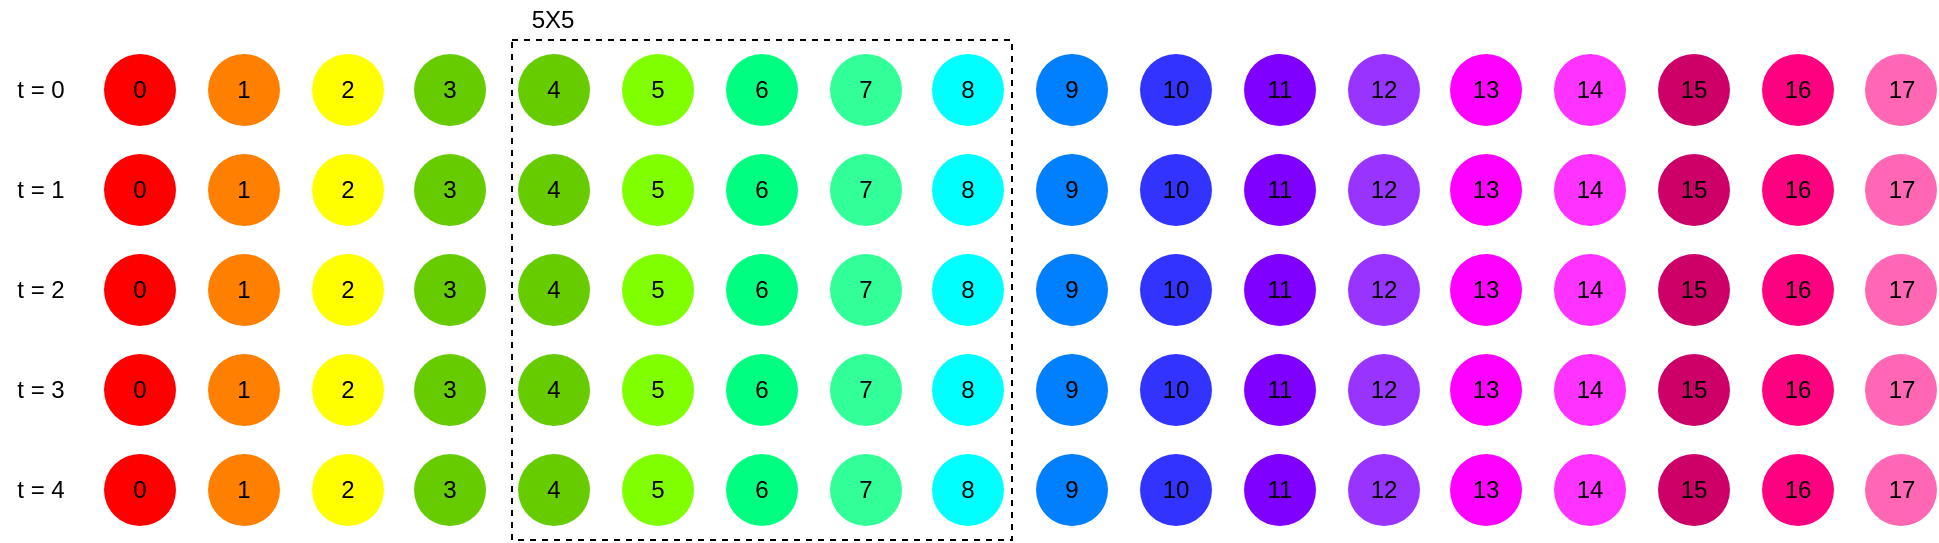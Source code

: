 <mxfile version="12.7.4" type="device"><diagram id="OgN8WWo1uMV9umxAKbrP" name="Page-1"><mxGraphModel dx="1129" dy="747" grid="1" gridSize="10" guides="1" tooltips="1" connect="1" arrows="1" fold="1" page="1" pageScale="1" pageWidth="1169" pageHeight="827" math="0" shadow="0"><root><mxCell id="0"/><mxCell id="1" parent="0"/><mxCell id="8toDmXTH8BbLoihWLdmW-2" value="0" style="ellipse;whiteSpace=wrap;html=1;aspect=fixed;strokeColor=none;fillColor=#FF0000;flipV=1;flipH=1;gradientColor=none;align=center;labelBackgroundColor=none;" vertex="1" parent="1"><mxGeometry x="92" y="40" width="36" height="36" as="geometry"/></mxCell><mxCell id="8toDmXTH8BbLoihWLdmW-3" value="1" style="ellipse;whiteSpace=wrap;html=1;aspect=fixed;fillColor=#FF8000;strokeColor=none;flipV=0;flipH=1;gradientColor=none;align=center;labelBackgroundColor=none;" vertex="1" parent="1"><mxGeometry x="144" y="40" width="36" height="36" as="geometry"/></mxCell><mxCell id="8toDmXTH8BbLoihWLdmW-4" value="2" style="ellipse;whiteSpace=wrap;html=1;aspect=fixed;shadow=0;strokeColor=none;fillColor=#FFFF00;flipV=0;flipH=1;gradientColor=none;align=center;labelBackgroundColor=none;" vertex="1" parent="1"><mxGeometry x="196" y="40" width="36" height="36" as="geometry"/></mxCell><mxCell id="8toDmXTH8BbLoihWLdmW-5" value="3" style="ellipse;whiteSpace=wrap;html=1;aspect=fixed;flipV=0;flipH=1;strokeColor=none;fillColor=#66CC00;gradientColor=none;align=center;labelBackgroundColor=none;" vertex="1" parent="1"><mxGeometry x="247" y="40" width="36" height="36" as="geometry"/></mxCell><mxCell id="8toDmXTH8BbLoihWLdmW-6" value="4" style="ellipse;whiteSpace=wrap;html=1;aspect=fixed;flipV=0;flipH=1;strokeColor=none;fillColor=#66CC00;gradientColor=none;align=center;labelBackgroundColor=none;" vertex="1" parent="1"><mxGeometry x="299" y="40" width="36" height="36" as="geometry"/></mxCell><mxCell id="8toDmXTH8BbLoihWLdmW-7" value="5" style="ellipse;whiteSpace=wrap;html=1;aspect=fixed;flipV=0;flipH=1;strokeColor=none;fillColor=#80FF00;gradientColor=none;align=center;labelBackgroundColor=none;" vertex="1" parent="1"><mxGeometry x="351" y="40" width="36" height="36" as="geometry"/></mxCell><mxCell id="8toDmXTH8BbLoihWLdmW-8" value="6" style="ellipse;whiteSpace=wrap;html=1;aspect=fixed;flipV=0;flipH=1;strokeColor=none;fillColor=#00FF80;gradientColor=none;align=center;labelBackgroundColor=none;" vertex="1" parent="1"><mxGeometry x="403" y="40" width="36" height="36" as="geometry"/></mxCell><mxCell id="8toDmXTH8BbLoihWLdmW-9" value="7" style="ellipse;whiteSpace=wrap;html=1;aspect=fixed;flipV=0;flipH=1;strokeColor=none;fillColor=#33FF99;gradientColor=none;align=center;labelBackgroundColor=none;" vertex="1" parent="1"><mxGeometry x="455" y="40" width="36" height="36" as="geometry"/></mxCell><mxCell id="8toDmXTH8BbLoihWLdmW-46" value="10" style="ellipse;whiteSpace=wrap;html=1;aspect=fixed;flipV=0;flipH=1;strokeColor=none;fillColor=#3333FF;gradientColor=none;align=center;labelBackgroundColor=none;" vertex="1" parent="1"><mxGeometry x="610" y="40" width="36" height="36" as="geometry"/></mxCell><mxCell id="8toDmXTH8BbLoihWLdmW-47" value="11" style="ellipse;whiteSpace=wrap;html=1;aspect=fixed;flipV=0;flipH=1;strokeColor=none;fillColor=#7F00FF;gradientColor=none;align=center;labelBackgroundColor=none;" vertex="1" parent="1"><mxGeometry x="662" y="40" width="36" height="36" as="geometry"/></mxCell><mxCell id="8toDmXTH8BbLoihWLdmW-48" value="12" style="ellipse;whiteSpace=wrap;html=1;aspect=fixed;flipV=0;flipH=1;strokeColor=none;fillColor=#9933FF;gradientColor=none;align=center;labelBackgroundColor=none;" vertex="1" parent="1"><mxGeometry x="714" y="40" width="36" height="36" as="geometry"/></mxCell><mxCell id="8toDmXTH8BbLoihWLdmW-49" value="13" style="ellipse;whiteSpace=wrap;html=1;aspect=fixed;flipV=0;flipH=1;strokeColor=none;fillColor=#FF00FF;gradientColor=none;align=center;labelBackgroundColor=none;" vertex="1" parent="1"><mxGeometry x="765" y="40" width="36" height="36" as="geometry"/></mxCell><mxCell id="8toDmXTH8BbLoihWLdmW-50" value="14" style="ellipse;whiteSpace=wrap;html=1;aspect=fixed;flipV=0;flipH=1;strokeColor=none;fillColor=#FF33FF;gradientColor=none;align=center;labelBackgroundColor=none;" vertex="1" parent="1"><mxGeometry x="817" y="40" width="36" height="36" as="geometry"/></mxCell><mxCell id="8toDmXTH8BbLoihWLdmW-51" value="15" style="ellipse;whiteSpace=wrap;html=1;aspect=fixed;flipV=0;flipH=1;strokeColor=none;fillColor=#CC0066;gradientColor=none;align=center;labelBackgroundColor=none;" vertex="1" parent="1"><mxGeometry x="869" y="40" width="36" height="36" as="geometry"/></mxCell><mxCell id="8toDmXTH8BbLoihWLdmW-52" value="16" style="ellipse;whiteSpace=wrap;html=1;aspect=fixed;flipV=0;flipH=1;strokeColor=none;fillColor=#FF0080;gradientColor=none;align=center;labelBackgroundColor=none;" vertex="1" parent="1"><mxGeometry x="921" y="40" width="36" height="36" as="geometry"/></mxCell><mxCell id="8toDmXTH8BbLoihWLdmW-53" value="17" style="ellipse;whiteSpace=wrap;html=1;aspect=fixed;flipV=0;flipH=1;strokeColor=none;fillColor=#FF66B3;gradientColor=none;align=center;labelBackgroundColor=none;" vertex="1" parent="1"><mxGeometry x="972.5" y="40" width="36" height="36" as="geometry"/></mxCell><mxCell id="8toDmXTH8BbLoihWLdmW-95" value="8" style="ellipse;whiteSpace=wrap;html=1;aspect=fixed;flipV=0;flipH=1;strokeColor=none;fillColor=#00FFFF;gradientColor=none;align=center;labelBackgroundColor=none;" vertex="1" parent="1"><mxGeometry x="506" y="40" width="36" height="36" as="geometry"/></mxCell><mxCell id="8toDmXTH8BbLoihWLdmW-96" value="9" style="ellipse;whiteSpace=wrap;html=1;aspect=fixed;flipV=0;flipH=1;strokeColor=none;fillColor=#007FFF;gradientColor=none;align=center;labelBackgroundColor=none;" vertex="1" parent="1"><mxGeometry x="558" y="40" width="36" height="36" as="geometry"/></mxCell><mxCell id="8toDmXTH8BbLoihWLdmW-170" value="0" style="ellipse;whiteSpace=wrap;html=1;aspect=fixed;strokeColor=none;fillColor=#FF0000;flipV=1;flipH=1;gradientColor=none;align=center;labelBackgroundColor=none;" vertex="1" parent="1"><mxGeometry x="92" y="90" width="36" height="36" as="geometry"/></mxCell><mxCell id="8toDmXTH8BbLoihWLdmW-171" value="1" style="ellipse;whiteSpace=wrap;html=1;aspect=fixed;fillColor=#FF8000;strokeColor=none;flipV=0;flipH=1;gradientColor=none;align=center;labelBackgroundColor=none;" vertex="1" parent="1"><mxGeometry x="144" y="90" width="36" height="36" as="geometry"/></mxCell><mxCell id="8toDmXTH8BbLoihWLdmW-172" value="2" style="ellipse;whiteSpace=wrap;html=1;aspect=fixed;shadow=0;strokeColor=none;fillColor=#FFFF00;flipV=0;flipH=1;gradientColor=none;align=center;labelBackgroundColor=none;" vertex="1" parent="1"><mxGeometry x="196" y="90" width="36" height="36" as="geometry"/></mxCell><mxCell id="8toDmXTH8BbLoihWLdmW-173" value="3" style="ellipse;whiteSpace=wrap;html=1;aspect=fixed;flipV=0;flipH=1;strokeColor=none;fillColor=#66CC00;gradientColor=none;align=center;labelBackgroundColor=none;" vertex="1" parent="1"><mxGeometry x="247" y="90" width="36" height="36" as="geometry"/></mxCell><mxCell id="8toDmXTH8BbLoihWLdmW-174" value="4" style="ellipse;whiteSpace=wrap;html=1;aspect=fixed;flipV=0;flipH=1;strokeColor=none;fillColor=#66CC00;gradientColor=none;align=center;labelBackgroundColor=none;" vertex="1" parent="1"><mxGeometry x="299" y="90" width="36" height="36" as="geometry"/></mxCell><mxCell id="8toDmXTH8BbLoihWLdmW-175" value="5" style="ellipse;whiteSpace=wrap;html=1;aspect=fixed;flipV=0;flipH=1;strokeColor=none;fillColor=#80FF00;gradientColor=none;align=center;labelBackgroundColor=none;" vertex="1" parent="1"><mxGeometry x="351" y="90" width="36" height="36" as="geometry"/></mxCell><mxCell id="8toDmXTH8BbLoihWLdmW-176" value="6" style="ellipse;whiteSpace=wrap;html=1;aspect=fixed;flipV=0;flipH=1;strokeColor=none;fillColor=#00FF80;gradientColor=none;align=center;labelBackgroundColor=none;" vertex="1" parent="1"><mxGeometry x="403" y="90" width="36" height="36" as="geometry"/></mxCell><mxCell id="8toDmXTH8BbLoihWLdmW-177" value="7" style="ellipse;whiteSpace=wrap;html=1;aspect=fixed;flipV=0;flipH=1;strokeColor=none;fillColor=#33FF99;gradientColor=none;align=center;labelBackgroundColor=none;" vertex="1" parent="1"><mxGeometry x="455" y="90" width="36" height="36" as="geometry"/></mxCell><mxCell id="8toDmXTH8BbLoihWLdmW-178" value="10" style="ellipse;whiteSpace=wrap;html=1;aspect=fixed;flipV=0;flipH=1;strokeColor=none;fillColor=#3333FF;gradientColor=none;align=center;labelBackgroundColor=none;" vertex="1" parent="1"><mxGeometry x="610" y="90" width="36" height="36" as="geometry"/></mxCell><mxCell id="8toDmXTH8BbLoihWLdmW-179" value="11" style="ellipse;whiteSpace=wrap;html=1;aspect=fixed;flipV=0;flipH=1;strokeColor=none;fillColor=#7F00FF;gradientColor=none;align=center;labelBackgroundColor=none;" vertex="1" parent="1"><mxGeometry x="662" y="90" width="36" height="36" as="geometry"/></mxCell><mxCell id="8toDmXTH8BbLoihWLdmW-180" value="12" style="ellipse;whiteSpace=wrap;html=1;aspect=fixed;flipV=0;flipH=1;strokeColor=none;fillColor=#9933FF;gradientColor=none;align=center;labelBackgroundColor=none;" vertex="1" parent="1"><mxGeometry x="714" y="90" width="36" height="36" as="geometry"/></mxCell><mxCell id="8toDmXTH8BbLoihWLdmW-181" value="13" style="ellipse;whiteSpace=wrap;html=1;aspect=fixed;flipV=0;flipH=1;strokeColor=none;fillColor=#FF00FF;gradientColor=none;align=center;labelBackgroundColor=none;" vertex="1" parent="1"><mxGeometry x="765" y="90" width="36" height="36" as="geometry"/></mxCell><mxCell id="8toDmXTH8BbLoihWLdmW-182" value="14" style="ellipse;whiteSpace=wrap;html=1;aspect=fixed;flipV=0;flipH=1;strokeColor=none;fillColor=#FF33FF;gradientColor=none;align=center;labelBackgroundColor=none;" vertex="1" parent="1"><mxGeometry x="817" y="90" width="36" height="36" as="geometry"/></mxCell><mxCell id="8toDmXTH8BbLoihWLdmW-183" value="15" style="ellipse;whiteSpace=wrap;html=1;aspect=fixed;flipV=0;flipH=1;strokeColor=none;fillColor=#CC0066;gradientColor=none;align=center;labelBackgroundColor=none;" vertex="1" parent="1"><mxGeometry x="869" y="90" width="36" height="36" as="geometry"/></mxCell><mxCell id="8toDmXTH8BbLoihWLdmW-184" value="16" style="ellipse;whiteSpace=wrap;html=1;aspect=fixed;flipV=0;flipH=1;strokeColor=none;fillColor=#FF0080;gradientColor=none;align=center;labelBackgroundColor=none;" vertex="1" parent="1"><mxGeometry x="921" y="90" width="36" height="36" as="geometry"/></mxCell><mxCell id="8toDmXTH8BbLoihWLdmW-185" value="17" style="ellipse;whiteSpace=wrap;html=1;aspect=fixed;flipV=0;flipH=1;strokeColor=none;fillColor=#FF66B3;gradientColor=none;align=center;labelBackgroundColor=none;" vertex="1" parent="1"><mxGeometry x="972.5" y="90" width="36" height="36" as="geometry"/></mxCell><mxCell id="8toDmXTH8BbLoihWLdmW-186" value="8" style="ellipse;whiteSpace=wrap;html=1;aspect=fixed;flipV=0;flipH=1;strokeColor=none;fillColor=#00FFFF;gradientColor=none;align=center;labelBackgroundColor=none;" vertex="1" parent="1"><mxGeometry x="506" y="90" width="36" height="36" as="geometry"/></mxCell><mxCell id="8toDmXTH8BbLoihWLdmW-187" value="9" style="ellipse;whiteSpace=wrap;html=1;aspect=fixed;flipV=0;flipH=1;strokeColor=none;fillColor=#007FFF;gradientColor=none;align=center;labelBackgroundColor=none;" vertex="1" parent="1"><mxGeometry x="558" y="90" width="36" height="36" as="geometry"/></mxCell><mxCell id="8toDmXTH8BbLoihWLdmW-188" value="0" style="ellipse;whiteSpace=wrap;html=1;aspect=fixed;strokeColor=none;fillColor=#FF0000;flipV=1;flipH=1;gradientColor=none;align=center;labelBackgroundColor=none;" vertex="1" parent="1"><mxGeometry x="92" y="140" width="36" height="36" as="geometry"/></mxCell><mxCell id="8toDmXTH8BbLoihWLdmW-189" value="1" style="ellipse;whiteSpace=wrap;html=1;aspect=fixed;fillColor=#FF8000;strokeColor=none;flipV=0;flipH=1;gradientColor=none;align=center;labelBackgroundColor=none;" vertex="1" parent="1"><mxGeometry x="144" y="140" width="36" height="36" as="geometry"/></mxCell><mxCell id="8toDmXTH8BbLoihWLdmW-190" value="2" style="ellipse;whiteSpace=wrap;html=1;aspect=fixed;shadow=0;strokeColor=none;fillColor=#FFFF00;flipV=0;flipH=1;gradientColor=none;align=center;labelBackgroundColor=none;" vertex="1" parent="1"><mxGeometry x="196" y="140" width="36" height="36" as="geometry"/></mxCell><mxCell id="8toDmXTH8BbLoihWLdmW-191" value="3" style="ellipse;whiteSpace=wrap;html=1;aspect=fixed;flipV=0;flipH=1;strokeColor=none;fillColor=#66CC00;gradientColor=none;align=center;labelBackgroundColor=none;" vertex="1" parent="1"><mxGeometry x="247" y="140" width="36" height="36" as="geometry"/></mxCell><mxCell id="8toDmXTH8BbLoihWLdmW-192" value="4" style="ellipse;whiteSpace=wrap;html=1;aspect=fixed;flipV=0;flipH=1;strokeColor=none;fillColor=#66CC00;gradientColor=none;align=center;labelBackgroundColor=none;" vertex="1" parent="1"><mxGeometry x="299" y="140" width="36" height="36" as="geometry"/></mxCell><mxCell id="8toDmXTH8BbLoihWLdmW-193" value="5" style="ellipse;whiteSpace=wrap;html=1;aspect=fixed;flipV=0;flipH=1;strokeColor=none;fillColor=#80FF00;gradientColor=none;align=center;labelBackgroundColor=none;" vertex="1" parent="1"><mxGeometry x="351" y="140" width="36" height="36" as="geometry"/></mxCell><mxCell id="8toDmXTH8BbLoihWLdmW-194" value="6" style="ellipse;whiteSpace=wrap;html=1;aspect=fixed;flipV=0;flipH=1;strokeColor=none;fillColor=#00FF80;gradientColor=none;align=center;labelBackgroundColor=none;" vertex="1" parent="1"><mxGeometry x="403" y="140" width="36" height="36" as="geometry"/></mxCell><mxCell id="8toDmXTH8BbLoihWLdmW-195" value="7" style="ellipse;whiteSpace=wrap;html=1;aspect=fixed;flipV=0;flipH=1;strokeColor=none;fillColor=#33FF99;gradientColor=none;align=center;labelBackgroundColor=none;" vertex="1" parent="1"><mxGeometry x="455" y="140" width="36" height="36" as="geometry"/></mxCell><mxCell id="8toDmXTH8BbLoihWLdmW-196" value="10" style="ellipse;whiteSpace=wrap;html=1;aspect=fixed;flipV=0;flipH=1;strokeColor=none;fillColor=#3333FF;gradientColor=none;align=center;labelBackgroundColor=none;" vertex="1" parent="1"><mxGeometry x="610" y="140" width="36" height="36" as="geometry"/></mxCell><mxCell id="8toDmXTH8BbLoihWLdmW-197" value="11" style="ellipse;whiteSpace=wrap;html=1;aspect=fixed;flipV=0;flipH=1;strokeColor=none;fillColor=#7F00FF;gradientColor=none;align=center;labelBackgroundColor=none;" vertex="1" parent="1"><mxGeometry x="662" y="140" width="36" height="36" as="geometry"/></mxCell><mxCell id="8toDmXTH8BbLoihWLdmW-198" value="12" style="ellipse;whiteSpace=wrap;html=1;aspect=fixed;flipV=0;flipH=1;strokeColor=none;fillColor=#9933FF;gradientColor=none;align=center;labelBackgroundColor=none;" vertex="1" parent="1"><mxGeometry x="714" y="140" width="36" height="36" as="geometry"/></mxCell><mxCell id="8toDmXTH8BbLoihWLdmW-199" value="13" style="ellipse;whiteSpace=wrap;html=1;aspect=fixed;flipV=0;flipH=1;strokeColor=none;fillColor=#FF00FF;gradientColor=none;align=center;labelBackgroundColor=none;" vertex="1" parent="1"><mxGeometry x="765" y="140" width="36" height="36" as="geometry"/></mxCell><mxCell id="8toDmXTH8BbLoihWLdmW-200" value="14" style="ellipse;whiteSpace=wrap;html=1;aspect=fixed;flipV=0;flipH=1;strokeColor=none;fillColor=#FF33FF;gradientColor=none;align=center;labelBackgroundColor=none;" vertex="1" parent="1"><mxGeometry x="817" y="140" width="36" height="36" as="geometry"/></mxCell><mxCell id="8toDmXTH8BbLoihWLdmW-201" value="15" style="ellipse;whiteSpace=wrap;html=1;aspect=fixed;flipV=0;flipH=1;strokeColor=none;fillColor=#CC0066;gradientColor=none;align=center;labelBackgroundColor=none;" vertex="1" parent="1"><mxGeometry x="869" y="140" width="36" height="36" as="geometry"/></mxCell><mxCell id="8toDmXTH8BbLoihWLdmW-202" value="16" style="ellipse;whiteSpace=wrap;html=1;aspect=fixed;flipV=0;flipH=1;strokeColor=none;fillColor=#FF0080;gradientColor=none;align=center;labelBackgroundColor=none;" vertex="1" parent="1"><mxGeometry x="921" y="140" width="36" height="36" as="geometry"/></mxCell><mxCell id="8toDmXTH8BbLoihWLdmW-203" value="17" style="ellipse;whiteSpace=wrap;html=1;aspect=fixed;flipV=0;flipH=1;strokeColor=none;fillColor=#FF66B3;gradientColor=none;align=center;labelBackgroundColor=none;" vertex="1" parent="1"><mxGeometry x="972.5" y="140" width="36" height="36" as="geometry"/></mxCell><mxCell id="8toDmXTH8BbLoihWLdmW-204" value="8" style="ellipse;whiteSpace=wrap;html=1;aspect=fixed;flipV=0;flipH=1;strokeColor=none;fillColor=#00FFFF;gradientColor=none;align=center;labelBackgroundColor=none;" vertex="1" parent="1"><mxGeometry x="506" y="140" width="36" height="36" as="geometry"/></mxCell><mxCell id="8toDmXTH8BbLoihWLdmW-205" value="9" style="ellipse;whiteSpace=wrap;html=1;aspect=fixed;flipV=0;flipH=1;strokeColor=none;fillColor=#007FFF;gradientColor=none;align=center;labelBackgroundColor=none;" vertex="1" parent="1"><mxGeometry x="558" y="140" width="36" height="36" as="geometry"/></mxCell><mxCell id="8toDmXTH8BbLoihWLdmW-206" value="0" style="ellipse;whiteSpace=wrap;html=1;aspect=fixed;strokeColor=none;fillColor=#FF0000;flipV=1;flipH=1;gradientColor=none;align=center;labelBackgroundColor=none;" vertex="1" parent="1"><mxGeometry x="92" y="190" width="36" height="36" as="geometry"/></mxCell><mxCell id="8toDmXTH8BbLoihWLdmW-207" value="1" style="ellipse;whiteSpace=wrap;html=1;aspect=fixed;fillColor=#FF8000;strokeColor=none;flipV=0;flipH=1;gradientColor=none;align=center;labelBackgroundColor=none;" vertex="1" parent="1"><mxGeometry x="144" y="190" width="36" height="36" as="geometry"/></mxCell><mxCell id="8toDmXTH8BbLoihWLdmW-208" value="2" style="ellipse;whiteSpace=wrap;html=1;aspect=fixed;shadow=0;strokeColor=none;fillColor=#FFFF00;flipV=0;flipH=1;gradientColor=none;align=center;labelBackgroundColor=none;" vertex="1" parent="1"><mxGeometry x="196" y="190" width="36" height="36" as="geometry"/></mxCell><mxCell id="8toDmXTH8BbLoihWLdmW-209" value="3" style="ellipse;whiteSpace=wrap;html=1;aspect=fixed;flipV=0;flipH=1;strokeColor=none;fillColor=#66CC00;gradientColor=none;align=center;labelBackgroundColor=none;" vertex="1" parent="1"><mxGeometry x="247" y="190" width="36" height="36" as="geometry"/></mxCell><mxCell id="8toDmXTH8BbLoihWLdmW-210" value="4" style="ellipse;whiteSpace=wrap;html=1;aspect=fixed;flipV=0;flipH=1;strokeColor=none;fillColor=#66CC00;gradientColor=none;align=center;labelBackgroundColor=none;" vertex="1" parent="1"><mxGeometry x="299" y="190" width="36" height="36" as="geometry"/></mxCell><mxCell id="8toDmXTH8BbLoihWLdmW-211" value="5" style="ellipse;whiteSpace=wrap;html=1;aspect=fixed;flipV=0;flipH=1;strokeColor=none;fillColor=#80FF00;gradientColor=none;align=center;labelBackgroundColor=none;" vertex="1" parent="1"><mxGeometry x="351" y="190" width="36" height="36" as="geometry"/></mxCell><mxCell id="8toDmXTH8BbLoihWLdmW-212" value="6" style="ellipse;whiteSpace=wrap;html=1;aspect=fixed;flipV=0;flipH=1;strokeColor=none;fillColor=#00FF80;gradientColor=none;align=center;labelBackgroundColor=none;" vertex="1" parent="1"><mxGeometry x="403" y="190" width="36" height="36" as="geometry"/></mxCell><mxCell id="8toDmXTH8BbLoihWLdmW-213" value="7" style="ellipse;whiteSpace=wrap;html=1;aspect=fixed;flipV=0;flipH=1;strokeColor=none;fillColor=#33FF99;gradientColor=none;align=center;labelBackgroundColor=none;" vertex="1" parent="1"><mxGeometry x="455" y="190" width="36" height="36" as="geometry"/></mxCell><mxCell id="8toDmXTH8BbLoihWLdmW-214" value="10" style="ellipse;whiteSpace=wrap;html=1;aspect=fixed;flipV=0;flipH=1;strokeColor=none;fillColor=#3333FF;gradientColor=none;align=center;labelBackgroundColor=none;" vertex="1" parent="1"><mxGeometry x="610" y="190" width="36" height="36" as="geometry"/></mxCell><mxCell id="8toDmXTH8BbLoihWLdmW-215" value="11" style="ellipse;whiteSpace=wrap;html=1;aspect=fixed;flipV=0;flipH=1;strokeColor=none;fillColor=#7F00FF;gradientColor=none;align=center;labelBackgroundColor=none;" vertex="1" parent="1"><mxGeometry x="662" y="190" width="36" height="36" as="geometry"/></mxCell><mxCell id="8toDmXTH8BbLoihWLdmW-216" value="12" style="ellipse;whiteSpace=wrap;html=1;aspect=fixed;flipV=0;flipH=1;strokeColor=none;fillColor=#9933FF;gradientColor=none;align=center;labelBackgroundColor=none;" vertex="1" parent="1"><mxGeometry x="714" y="190" width="36" height="36" as="geometry"/></mxCell><mxCell id="8toDmXTH8BbLoihWLdmW-217" value="13" style="ellipse;whiteSpace=wrap;html=1;aspect=fixed;flipV=0;flipH=1;strokeColor=none;fillColor=#FF00FF;gradientColor=none;align=center;labelBackgroundColor=none;" vertex="1" parent="1"><mxGeometry x="765" y="190" width="36" height="36" as="geometry"/></mxCell><mxCell id="8toDmXTH8BbLoihWLdmW-218" value="14" style="ellipse;whiteSpace=wrap;html=1;aspect=fixed;flipV=0;flipH=1;strokeColor=none;fillColor=#FF33FF;gradientColor=none;align=center;labelBackgroundColor=none;" vertex="1" parent="1"><mxGeometry x="817" y="190" width="36" height="36" as="geometry"/></mxCell><mxCell id="8toDmXTH8BbLoihWLdmW-219" value="15" style="ellipse;whiteSpace=wrap;html=1;aspect=fixed;flipV=0;flipH=1;strokeColor=none;fillColor=#CC0066;gradientColor=none;align=center;labelBackgroundColor=none;" vertex="1" parent="1"><mxGeometry x="869" y="190" width="36" height="36" as="geometry"/></mxCell><mxCell id="8toDmXTH8BbLoihWLdmW-220" value="16" style="ellipse;whiteSpace=wrap;html=1;aspect=fixed;flipV=0;flipH=1;strokeColor=none;fillColor=#FF0080;gradientColor=none;align=center;labelBackgroundColor=none;" vertex="1" parent="1"><mxGeometry x="921" y="190" width="36" height="36" as="geometry"/></mxCell><mxCell id="8toDmXTH8BbLoihWLdmW-221" value="17" style="ellipse;whiteSpace=wrap;html=1;aspect=fixed;flipV=0;flipH=1;strokeColor=none;fillColor=#FF66B3;gradientColor=none;align=center;labelBackgroundColor=none;" vertex="1" parent="1"><mxGeometry x="972.5" y="190" width="36" height="36" as="geometry"/></mxCell><mxCell id="8toDmXTH8BbLoihWLdmW-222" value="8" style="ellipse;whiteSpace=wrap;html=1;aspect=fixed;flipV=0;flipH=1;strokeColor=none;fillColor=#00FFFF;gradientColor=none;align=center;labelBackgroundColor=none;" vertex="1" parent="1"><mxGeometry x="506" y="190" width="36" height="36" as="geometry"/></mxCell><mxCell id="8toDmXTH8BbLoihWLdmW-223" value="9" style="ellipse;whiteSpace=wrap;html=1;aspect=fixed;flipV=0;flipH=1;strokeColor=none;fillColor=#007FFF;gradientColor=none;align=center;labelBackgroundColor=none;" vertex="1" parent="1"><mxGeometry x="558" y="190" width="36" height="36" as="geometry"/></mxCell><mxCell id="8toDmXTH8BbLoihWLdmW-224" value="0" style="ellipse;whiteSpace=wrap;html=1;aspect=fixed;strokeColor=none;fillColor=#FF0000;flipV=1;flipH=1;gradientColor=none;align=center;labelBackgroundColor=none;" vertex="1" parent="1"><mxGeometry x="92" y="240" width="36" height="36" as="geometry"/></mxCell><mxCell id="8toDmXTH8BbLoihWLdmW-225" value="1" style="ellipse;whiteSpace=wrap;html=1;aspect=fixed;fillColor=#FF8000;strokeColor=none;flipV=0;flipH=1;gradientColor=none;align=center;labelBackgroundColor=none;" vertex="1" parent="1"><mxGeometry x="144" y="240" width="36" height="36" as="geometry"/></mxCell><mxCell id="8toDmXTH8BbLoihWLdmW-226" value="2" style="ellipse;whiteSpace=wrap;html=1;aspect=fixed;shadow=0;strokeColor=none;fillColor=#FFFF00;flipV=0;flipH=1;gradientColor=none;align=center;labelBackgroundColor=none;" vertex="1" parent="1"><mxGeometry x="196" y="240" width="36" height="36" as="geometry"/></mxCell><mxCell id="8toDmXTH8BbLoihWLdmW-227" value="3" style="ellipse;whiteSpace=wrap;html=1;aspect=fixed;flipV=0;flipH=1;strokeColor=none;fillColor=#66CC00;gradientColor=none;align=center;labelBackgroundColor=none;" vertex="1" parent="1"><mxGeometry x="247" y="240" width="36" height="36" as="geometry"/></mxCell><mxCell id="8toDmXTH8BbLoihWLdmW-228" value="4" style="ellipse;whiteSpace=wrap;html=1;aspect=fixed;flipV=0;flipH=1;strokeColor=none;fillColor=#66CC00;gradientColor=none;align=center;labelBackgroundColor=none;" vertex="1" parent="1"><mxGeometry x="299" y="240" width="36" height="36" as="geometry"/></mxCell><mxCell id="8toDmXTH8BbLoihWLdmW-229" value="5" style="ellipse;whiteSpace=wrap;html=1;aspect=fixed;flipV=0;flipH=1;strokeColor=none;fillColor=#80FF00;gradientColor=none;align=center;labelBackgroundColor=none;" vertex="1" parent="1"><mxGeometry x="351" y="240" width="36" height="36" as="geometry"/></mxCell><mxCell id="8toDmXTH8BbLoihWLdmW-230" value="6" style="ellipse;whiteSpace=wrap;html=1;aspect=fixed;flipV=0;flipH=1;strokeColor=none;fillColor=#00FF80;gradientColor=none;align=center;labelBackgroundColor=none;" vertex="1" parent="1"><mxGeometry x="403" y="240" width="36" height="36" as="geometry"/></mxCell><mxCell id="8toDmXTH8BbLoihWLdmW-231" value="7" style="ellipse;whiteSpace=wrap;html=1;aspect=fixed;flipV=0;flipH=1;strokeColor=none;fillColor=#33FF99;gradientColor=none;align=center;labelBackgroundColor=none;" vertex="1" parent="1"><mxGeometry x="455" y="240" width="36" height="36" as="geometry"/></mxCell><mxCell id="8toDmXTH8BbLoihWLdmW-232" value="10" style="ellipse;whiteSpace=wrap;html=1;aspect=fixed;flipV=0;flipH=1;strokeColor=none;fillColor=#3333FF;gradientColor=none;align=center;labelBackgroundColor=none;" vertex="1" parent="1"><mxGeometry x="610" y="240" width="36" height="36" as="geometry"/></mxCell><mxCell id="8toDmXTH8BbLoihWLdmW-233" value="11" style="ellipse;whiteSpace=wrap;html=1;aspect=fixed;flipV=0;flipH=1;strokeColor=none;fillColor=#7F00FF;gradientColor=none;align=center;labelBackgroundColor=none;" vertex="1" parent="1"><mxGeometry x="662" y="240" width="36" height="36" as="geometry"/></mxCell><mxCell id="8toDmXTH8BbLoihWLdmW-234" value="12" style="ellipse;whiteSpace=wrap;html=1;aspect=fixed;flipV=0;flipH=1;strokeColor=none;fillColor=#9933FF;gradientColor=none;align=center;labelBackgroundColor=none;" vertex="1" parent="1"><mxGeometry x="714" y="240" width="36" height="36" as="geometry"/></mxCell><mxCell id="8toDmXTH8BbLoihWLdmW-235" value="13" style="ellipse;whiteSpace=wrap;html=1;aspect=fixed;flipV=0;flipH=1;strokeColor=none;fillColor=#FF00FF;gradientColor=none;align=center;labelBackgroundColor=none;" vertex="1" parent="1"><mxGeometry x="765" y="240" width="36" height="36" as="geometry"/></mxCell><mxCell id="8toDmXTH8BbLoihWLdmW-236" value="14" style="ellipse;whiteSpace=wrap;html=1;aspect=fixed;flipV=0;flipH=1;strokeColor=none;fillColor=#FF33FF;gradientColor=none;align=center;labelBackgroundColor=none;" vertex="1" parent="1"><mxGeometry x="817" y="240" width="36" height="36" as="geometry"/></mxCell><mxCell id="8toDmXTH8BbLoihWLdmW-237" value="15" style="ellipse;whiteSpace=wrap;html=1;aspect=fixed;flipV=0;flipH=1;strokeColor=none;fillColor=#CC0066;gradientColor=none;align=center;labelBackgroundColor=none;" vertex="1" parent="1"><mxGeometry x="869" y="240" width="36" height="36" as="geometry"/></mxCell><mxCell id="8toDmXTH8BbLoihWLdmW-238" value="16" style="ellipse;whiteSpace=wrap;html=1;aspect=fixed;flipV=0;flipH=1;strokeColor=none;fillColor=#FF0080;gradientColor=none;align=center;labelBackgroundColor=none;" vertex="1" parent="1"><mxGeometry x="921" y="240" width="36" height="36" as="geometry"/></mxCell><mxCell id="8toDmXTH8BbLoihWLdmW-239" value="17" style="ellipse;whiteSpace=wrap;html=1;aspect=fixed;flipV=0;flipH=1;strokeColor=none;fillColor=#FF66B3;gradientColor=none;align=center;labelBackgroundColor=none;" vertex="1" parent="1"><mxGeometry x="972.5" y="240" width="36" height="36" as="geometry"/></mxCell><mxCell id="8toDmXTH8BbLoihWLdmW-240" value="8" style="ellipse;whiteSpace=wrap;html=1;aspect=fixed;flipV=0;flipH=1;strokeColor=none;fillColor=#00FFFF;gradientColor=none;align=center;labelBackgroundColor=none;" vertex="1" parent="1"><mxGeometry x="506" y="240" width="36" height="36" as="geometry"/></mxCell><mxCell id="8toDmXTH8BbLoihWLdmW-241" value="9" style="ellipse;whiteSpace=wrap;html=1;aspect=fixed;flipV=0;flipH=1;strokeColor=none;fillColor=#007FFF;gradientColor=none;align=center;labelBackgroundColor=none;" vertex="1" parent="1"><mxGeometry x="558" y="240" width="36" height="36" as="geometry"/></mxCell><mxCell id="8toDmXTH8BbLoihWLdmW-242" value="t = 0" style="text;html=1;align=center;verticalAlign=middle;resizable=0;points=[];autosize=1;" vertex="1" parent="1"><mxGeometry x="40" y="48" width="40" height="20" as="geometry"/></mxCell><mxCell id="8toDmXTH8BbLoihWLdmW-244" value="t = 1" style="text;html=1;align=center;verticalAlign=middle;resizable=0;points=[];autosize=1;" vertex="1" parent="1"><mxGeometry x="40" y="98" width="40" height="20" as="geometry"/></mxCell><mxCell id="8toDmXTH8BbLoihWLdmW-245" value="t = 2" style="text;html=1;align=center;verticalAlign=middle;resizable=0;points=[];autosize=1;" vertex="1" parent="1"><mxGeometry x="40" y="148" width="40" height="20" as="geometry"/></mxCell><mxCell id="8toDmXTH8BbLoihWLdmW-246" value="t = 3" style="text;html=1;align=center;verticalAlign=middle;resizable=0;points=[];autosize=1;" vertex="1" parent="1"><mxGeometry x="40" y="198" width="40" height="20" as="geometry"/></mxCell><mxCell id="8toDmXTH8BbLoihWLdmW-247" value="t = 4" style="text;html=1;align=center;verticalAlign=middle;resizable=0;points=[];autosize=1;" vertex="1" parent="1"><mxGeometry x="40" y="248" width="40" height="20" as="geometry"/></mxCell><mxCell id="8toDmXTH8BbLoihWLdmW-248" value="" style="whiteSpace=wrap;html=1;aspect=fixed;shadow=0;labelBackgroundColor=none;strokeColor=#000000;fillColor=none;gradientColor=none;align=center;dashed=1;" vertex="1" parent="1"><mxGeometry x="296" y="33" width="250" height="250" as="geometry"/></mxCell><mxCell id="8toDmXTH8BbLoihWLdmW-252" value="5X5 " style="text;html=1;align=center;verticalAlign=middle;resizable=0;points=[];autosize=1;" vertex="1" parent="1"><mxGeometry x="296" y="13" width="40" height="20" as="geometry"/></mxCell></root></mxGraphModel></diagram></mxfile>